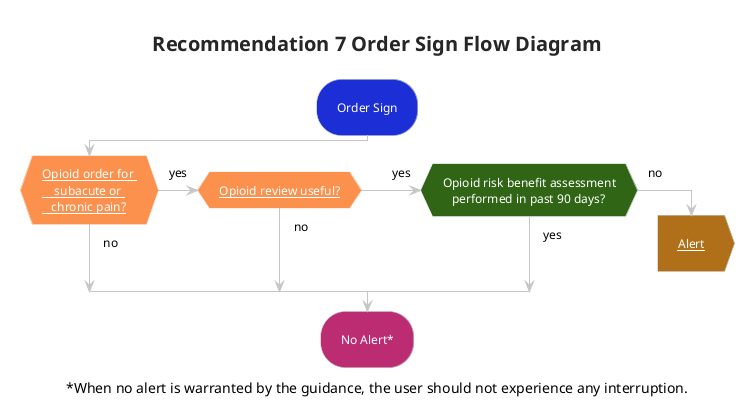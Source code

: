@startuml flow_rec07_ordersign
!theme carbon-gray
skinparam hyperlinkColor white
<style>
activityDiagram {
 FontColor white
 RoundCorner 50
 arrow {
  FontColor: Black
 }
 diamond {
  BackgroundColor #fc914d
 }
}
</style>
title Recommendation 7 Order Sign Flow Diagram
#1C2ED5:Order Sign; 
if ([[subroutines.html#for-subacute-or-chronic-pain Opioid order for \n    subacute or \n   chronic pain?]]) then (no)
(yes) elseif ([[subroutines.html#opioid-review-useful Opioid review useful?]]) then (no)
#306516:(yes) elseif (Opioid risk benefit assessment\n   performed in past 90 days?) then (yes) 
else (no) 
#b06f19:[[user-interaction-alerts.html#recommendation-7-alert Alert]];<<output>>
kill
endif
#BC2C73:No Alert*;
caption ~*When no alert is warranted by the guidance, the user should not experience any interruption.
@enduml